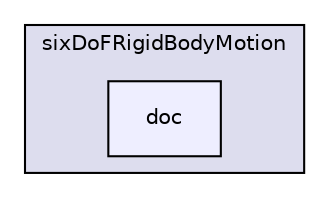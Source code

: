 digraph "src/sixDoFRigidBodyMotion/doc" {
  bgcolor=transparent;
  compound=true
  node [ fontsize="10", fontname="Helvetica"];
  edge [ labelfontsize="10", labelfontname="Helvetica"];
  subgraph clusterdir_a5b93d9ceb327a1197b724c6aefedcbd {
    graph [ bgcolor="#ddddee", pencolor="black", label="sixDoFRigidBodyMotion" fontname="Helvetica", fontsize="10", URL="dir_a5b93d9ceb327a1197b724c6aefedcbd.html"]
  dir_77144e724a272ee5c868376989ee06cc [shape=box, label="doc", style="filled", fillcolor="#eeeeff", pencolor="black", URL="dir_77144e724a272ee5c868376989ee06cc.html"];
  }
}
